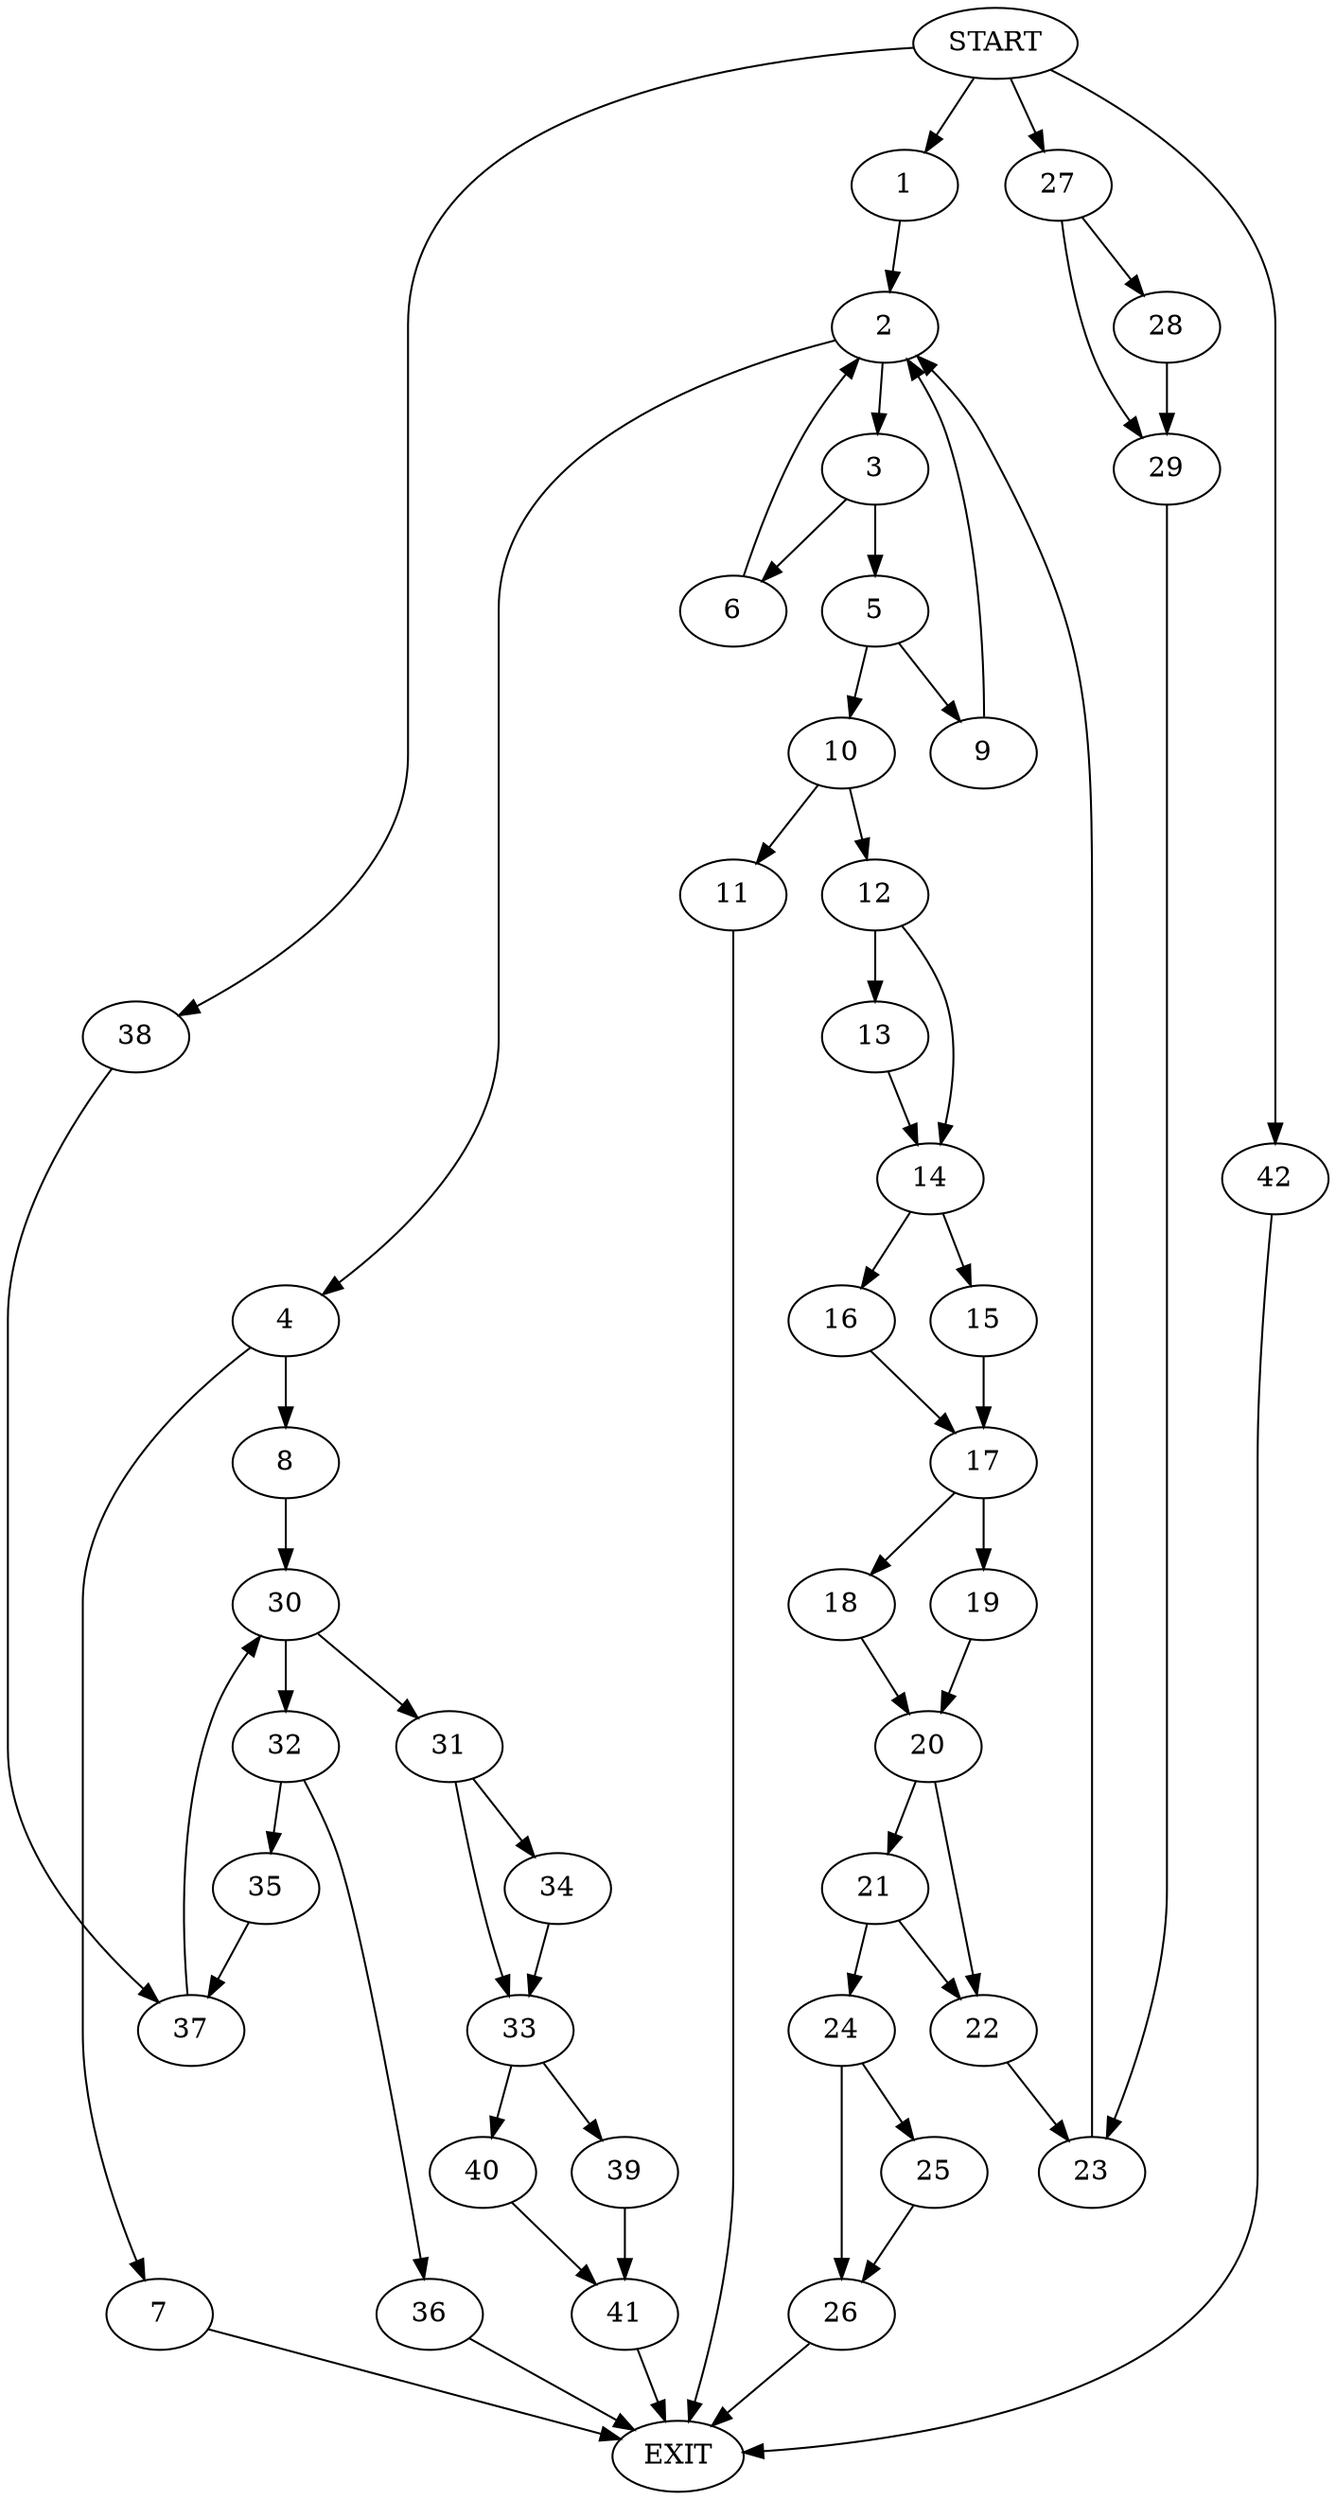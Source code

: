 digraph {
0 [label="START"]
43 [label="EXIT"]
0 -> 1
1 -> 2
2 -> 3
2 -> 4
3 -> 5
3 -> 6
4 -> 7
4 -> 8
6 -> 2
5 -> 9
5 -> 10
10 -> 11
10 -> 12
9 -> 2
12 -> 13
12 -> 14
11 -> 43
14 -> 15
14 -> 16
13 -> 14
15 -> 17
16 -> 17
17 -> 18
17 -> 19
19 -> 20
18 -> 20
20 -> 21
20 -> 22
22 -> 23
21 -> 22
21 -> 24
24 -> 25
24 -> 26
25 -> 26
26 -> 43
23 -> 2
0 -> 27
27 -> 28
27 -> 29
28 -> 29
29 -> 23
7 -> 43
8 -> 30
30 -> 31
30 -> 32
31 -> 33
31 -> 34
32 -> 35
32 -> 36
36 -> 43
35 -> 37
37 -> 30
0 -> 38
38 -> 37
33 -> 39
33 -> 40
34 -> 33
39 -> 41
40 -> 41
0 -> 42
42 -> 43
41 -> 43
}
